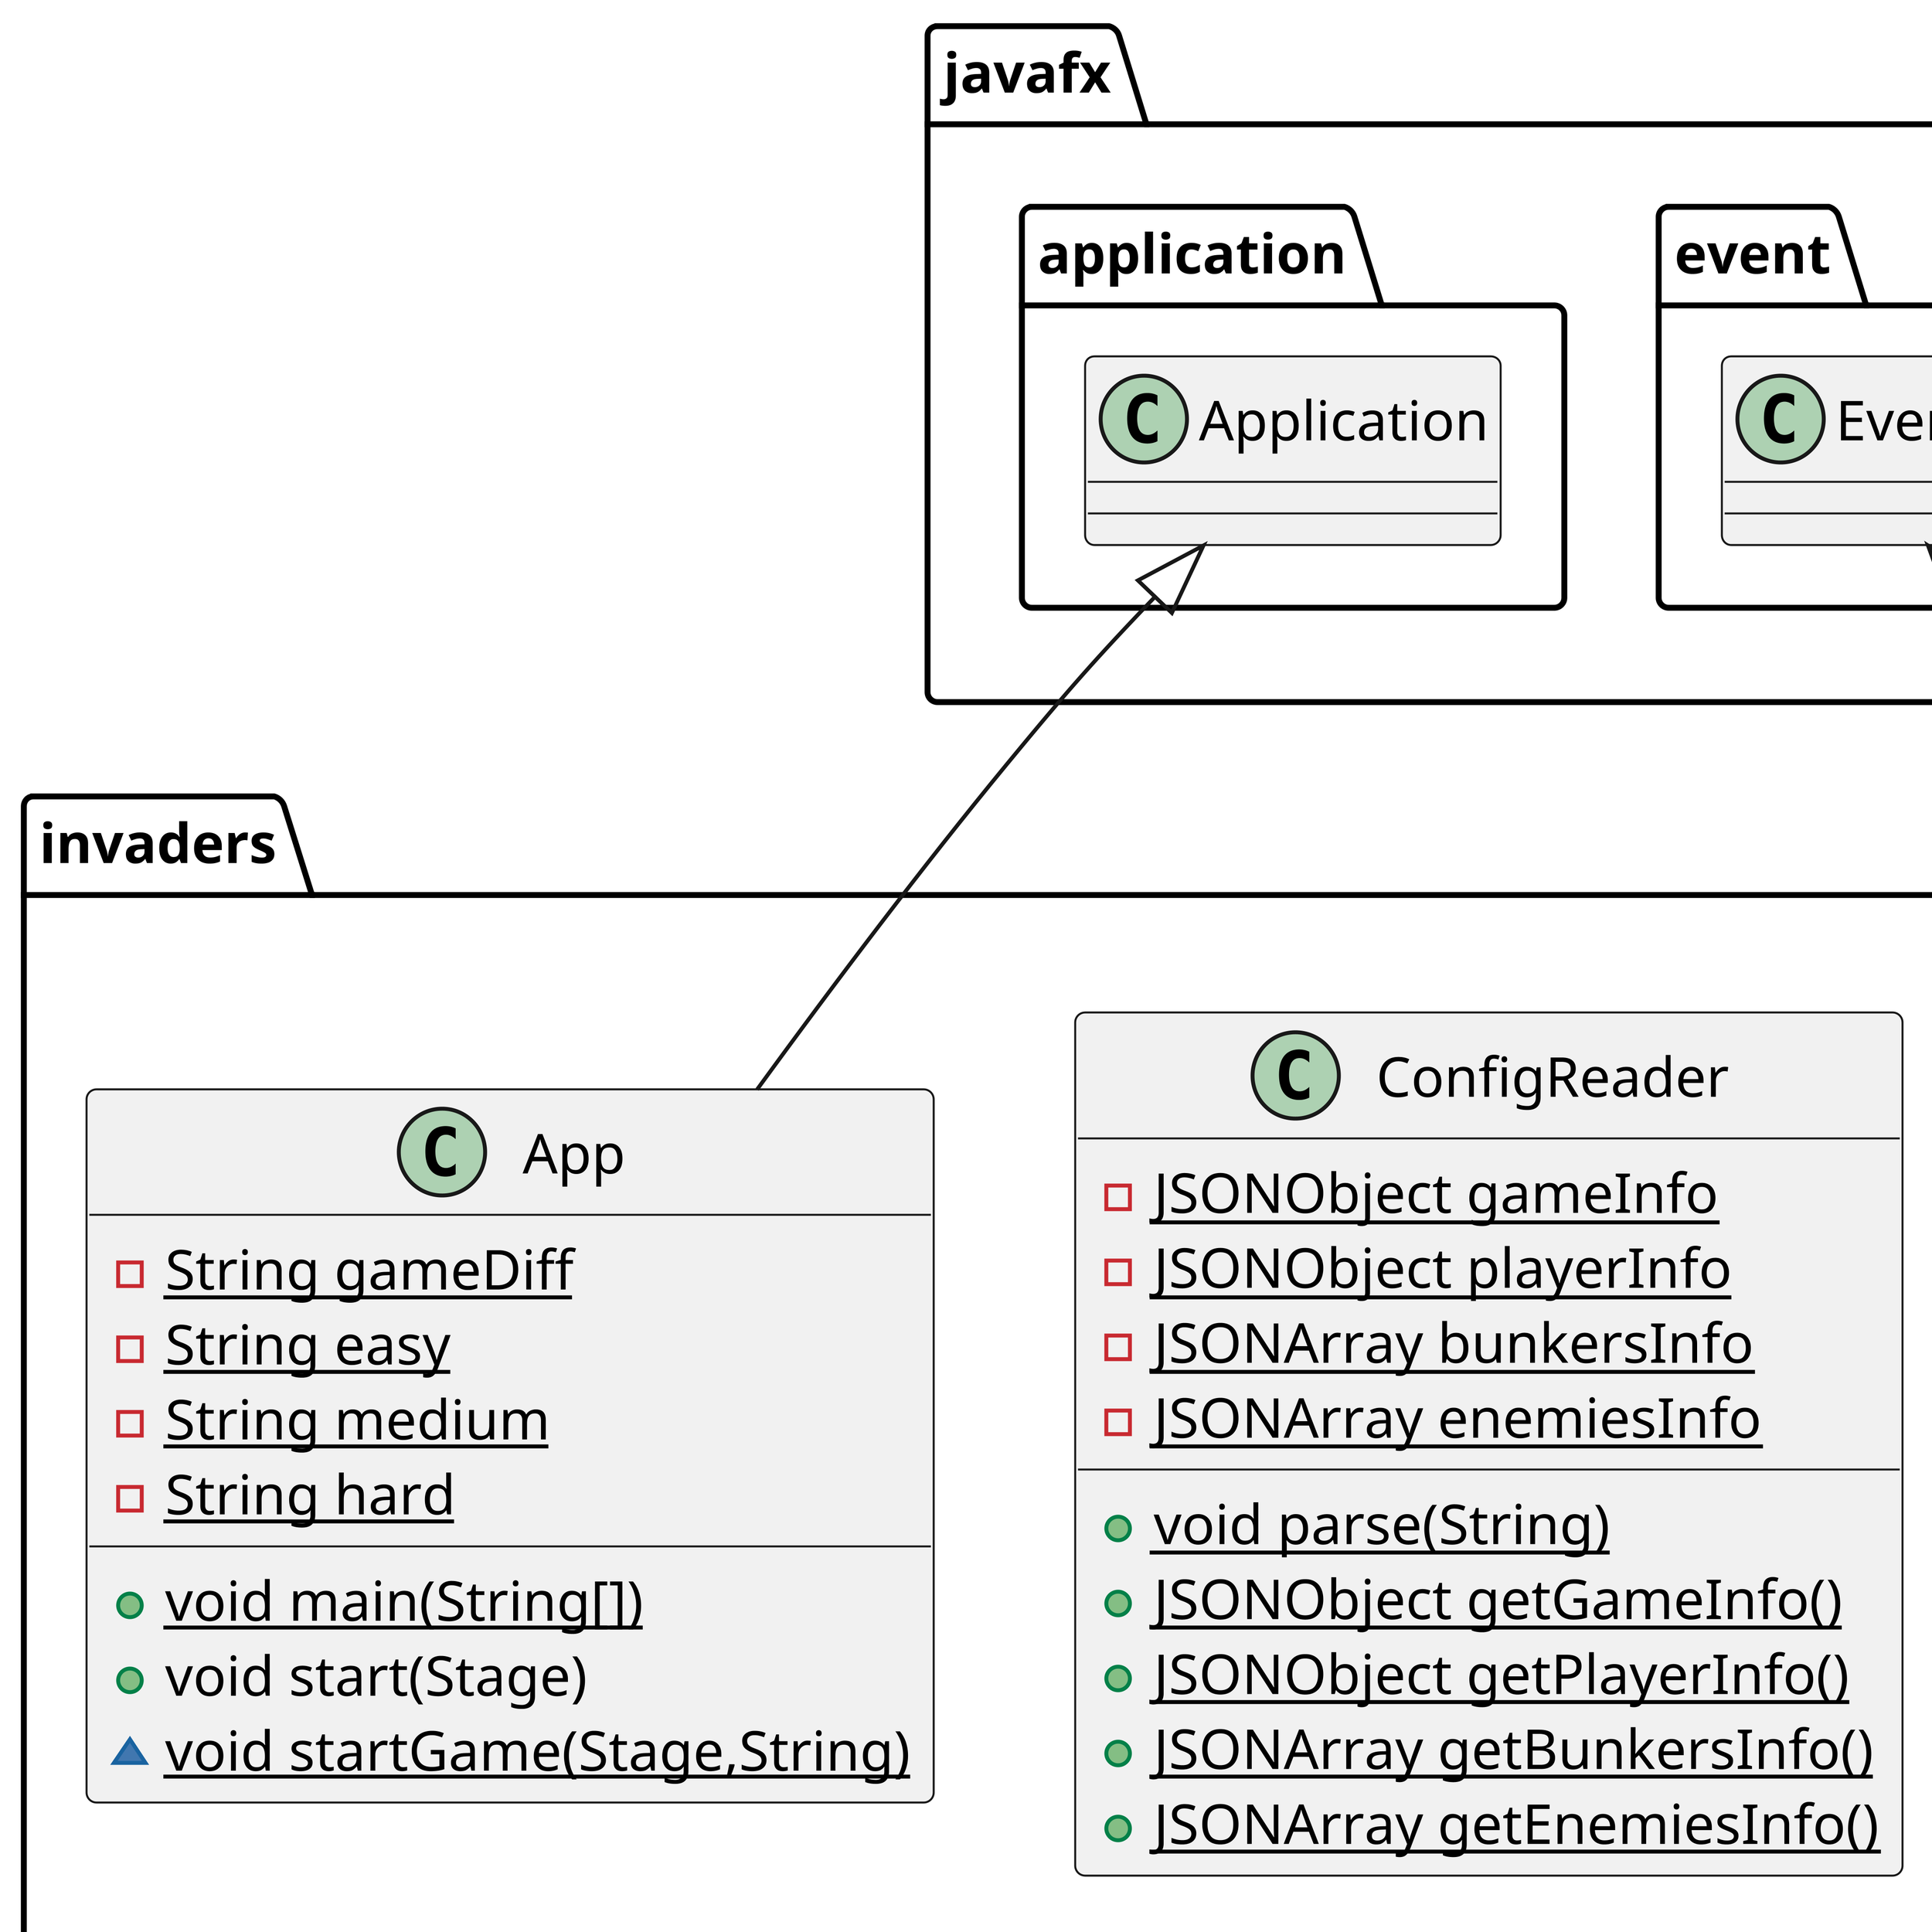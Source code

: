@startuml

skinparam dpi 200
scale 10000 width
scale 15000 height

class invaders.rendering.Animator {
- List<Animation> animations
- Animation state
+ void setState(String)
+ Animation getState()
}
class invaders.ConfigReader {
- {static} JSONObject gameInfo
- {static} JSONObject playerInfo
- {static} JSONArray bunkersInfo
- {static} JSONArray enemiesInfo
+ {static} void parse(String)
+ {static} JSONObject getGameInfo()
+ {static} JSONObject getPlayerInfo()
+ {static} JSONArray getBunkersInfo()
+ {static} JSONArray getEnemiesInfo()
}
class invaders.util.gameUndo {
- Stack<gameState> saves
+ gameState Undo()
+ void saveCurrentState(gameState)
+ Stack<gameState> getSaves()
+ void setSaves(Stack<gameState>)
+ {static} gameState saveGameState(GameEngine)
+ {static} void gameUndoSave(gameState,GameEngine)
}
class invaders.builder.BunkerBuilder {
- Bunker bunker
+ void buildPosition(Vector2D)
+ void buildLives(int)
+ GameObject createGameObject()
+ void reset()
+ void buildImage(Image)
}
interface invaders.entities.EntityView {
~ void update(double,double)
~ boolean matchesEntity(Renderable)
~ void markForDelete()
~ Node getNode()
~ boolean isMarkedForDelete()
}
class invaders.factory.EnemyProjectile {
- ProjectileStrategy strategy
+ void update(GameEngine)
+ String getRenderableObjectName()
+ String getStrategy()
+ String getEnemyLevel(Renderable)
+ int getLives()
+ GameObject clones()
}
class invaders.entities.EntityViewImpl {
- Renderable entity
- Vector2D position
- boolean delete
- ImageView node
- {static} double getViewOrder(Renderable.Layer)
+ void update(double,double)
+ boolean matchesEntity(Renderable)
+ void markForDelete()
+ Node getNode()
+ boolean isMarkedForDelete()
}
class invaders.strategy.SlowProjectileStrategy {
+ void update(Projectile)
}
interface invaders.gameobject.GameObject {
+ void start()
+ void update(GameEngine)
+ boolean isAlive()
+ Object clones()
}
interface invaders.physics.Collider {
+ double getWidth()
+ double getHeight()
+ Vector2D getPosition()
+ boolean isColliding(Collider)
}
class invaders.cheat.Cheat {
+ {static} ArrayList<List<Enemy>> removeSlowEnemy(GameEngine,List<EntityView>)
+ {static} ArrayList<List<Enemy>> removeFastEnemy(GameEngine,List<EntityView>)
+ {static} ArrayList<List<Projectile>> removeFastProjectile(GameEngine,List<EntityView>)
+ {static} ArrayList<List<Projectile>> removeSlowProjectile(GameEngine,List<EntityView>)
}
interface invaders.state.BunkerState {
+ void takeDamage()
+ BunkerState clone(Bunker)
}
class invaders.engine.KeyboardInputHandler {
- GameEngine model
- boolean left
- boolean right
- Set<KeyCode> pressedKeys
- Map<String,MediaPlayer> sounds
~ void handlePressed(KeyEvent)
~ void handleReleased(KeyEvent)
}
interface invaders.rendering.Animation {
+ String getName()
+ Image getCurrentFrame()
+ void next()
}
class invaders.gameobject.Bunker {
- Vector2D position
- double width
- double height
- int lives
- Image image
- BunkerState state
+ void start()
+ void update(GameEngine)
+ void setPosition(Vector2D)
+ Vector2D getPosition()
+ Layer getLayer()
+ Image getImage()
+ void takeDamage(double)
+ double getHealth()
+ String getRenderableObjectName()
+ boolean isAlive()
+ Renderable clones()
+ double getWidth()
+ void setWidth(double)
+ double getHeight()
+ void setHeight(double)
+ int getLives()
+ void setLives(int)
+ void setImage(Image)
+ BunkerState getState()
+ void setState(BunkerState)
+ String getStrategy()
+ String getEnemyLevel(Renderable)
}
class invaders.state.YellowState {
- Bunker bunker
+ void takeDamage()
+ BunkerState clone(Bunker)
}
interface invaders.rendering.Renderable {
+ Image getImage()
+ double getWidth()
+ double getHeight()
+ Vector2D getPosition()
+ Renderable.Layer getLayer()
+ boolean isAlive()
+ void takeDamage(double)
+ double getHealth()
+ Object clones()
+ boolean isColliding(Renderable)
+ String getRenderableObjectName()
+ String getStrategy()
+ String getEnemyLevel(Renderable)
+ int getLives()
}
enum invaders.rendering.Layer {
+  BACKGROUND
+  FOREGROUND
+  EFFECT
}
class invaders.builder.Director {
+ Bunker constructBunker(BunkerBuilder,JSONObject)
+ Enemy constructEnemy(GameEngine,EnemyBuilder,JSONObject)
}
class invaders.score.scoreBroad {
+ {static} void updateScoreCount(Renderable)
}
class invaders.strategy.FastProjectileStrategy {
+ void update(Projectile)
}
class invaders.event.ScoreEvent {
+ {static} EventType<ScoreEvent> SCORE_CHANGED
- int scoreChange
+ int getScoreChange()
}
class invaders.factory.PlayerProjectileFactory {
+ Projectile createProjectile(Vector2D,ProjectileStrategy,Image)
}
class invaders.physics.Vector2D {
- double x
- double y
+ double getX()
+ double getY()
+ void setX(double)
+ void setY(double)
}
class invaders.entities.Player {
- Vector2D position
- double health
- double velocity
- double width
- double height
- Image image
- ProjectileFactory playerProjectileFactory
+ void takeDamage(double)
+ double getHealth()
+ Renderable clones()
+ boolean isAlive()
+ int getLives()
+ void up()
+ void down()
+ void left()
+ void right()
+ Projectile shoot()
+ Image getImage()
+ double getWidth()
+ double getHeight()
+ Vector2D getPosition()
+ Layer getLayer()
+ String getRenderableObjectName()
+ String getStrategy()
+ String getEnemyLevel(Renderable)
}
class invaders.gameobject.Enemy {
- Vector2D position
- int lives
- Image image
- int xVel
- ArrayList<Projectile> enemyProjectile
- ArrayList<Projectile> pendingToDeleteEnemyProjectile
- ProjectileStrategy projectileStrategy
- ProjectileFactory projectileFactory
- Image projectileImage
- Random random
+ void start()
+ void update(GameEngine)
+ Image getImage()
+ double getWidth()
+ double getHeight()
+ Vector2D getPosition()
+ Layer getLayer()
+ void setPosition(Vector2D)
+ void setLives(int)
+ void setImage(Image)
+ void setProjectileImage(Image)
+ void takeDamage(double)
+ double getHealth()
+ String getRenderableObjectName()
+ boolean isAlive()
+ void setProjectileStrategy(ProjectileStrategy)
+ String getStrategy()
+ String getEnemyLevel(Renderable)
+ int getLives()
+ int getxVel()
+ GameObject clones()
}
class invaders.builder.EnemyBuilder {
- Enemy enemy
+ void buildPosition(Vector2D)
+ void buildLives(int)
+ GameObject createGameObject()
+ void reset()
+ void buildImageAndStrategy(String)
}
class invaders.physics.BoxCollider {
- double width
- double height
- Vector2D position
+ double getWidth()
+ double getHeight()
+ Vector2D getPosition()
}
class invaders.util.styleModify {
+ {static} Button buttonStyle(Button)
+ {static} Label setLabel(Label)
+ {static} List<FadeTransition> initAnimation(Label)
}
class invaders.strategy.NormalProjectileStrategy {
+ void update(Projectile)
}
class invaders.engine.GameWindow {
- int width
- int height
- Scene scene
- {static} Pane pane
- {static} GameEngine model
- {static} List<EntityView> entityViews
- Renderable background
- {static} double xViewportOffset
- {static} double yViewportOffset
- {static} int gameTime
+ {static} Label timerTime
+ Label timerTitle
- {static} int score
+ {static} Label scoreCount
+ {static} Label scoreTitle
- {static} gameUndo gameUndo
- {static} gameState gameState
- {static} Label cheatModeLabel
+ void run()
- void draw()
+ Scene getScene()
+ void updateTimer()
+ {static} void updateScore(int)
+ {static} void resetStatic(int)
+ {static} void updatePane(List<Renderable>,List<GameObject>)
+ {static} void showCheatLabel(boolean)
+ {static} void cheatModeSelection(String)
}
abstract class invaders.factory.Projectile {
# int lives
- Vector2D position
- Image image
+ Vector2D getPosition()
+ Image getImage()
+ Layer getLayer()
+ void start()
+ double getWidth()
+ double getHeight()
+ void takeDamage(double)
+ double getHealth()
+ boolean isAlive()
+ GameObject clone()
}
abstract class invaders.builder.Builder {
+ {abstract}void buildPosition(Vector2D)
+ {abstract}void buildLives(int)
+ {abstract}GameObject createGameObject()
+ {abstract}void reset()
}
class invaders.util.gameState {
- int score
- int time
- List<Enemy> enemyList
- List<Bunker> bunkersList
- List<Projectile> projectileList
- List<Player> playerList
- List<Renderable> renderables
- List<GameObject> gameObjects
+ int getScore()
+ void setScore(int)
+ int getTime()
+ void setTime(int)
+ List<Renderable> getRenderables()
+ void setRenderables(List<Renderable>)
+ List<GameObject> getGameObjects()
+ void setGameObjects(List<GameObject>)
}
interface invaders.factory.ProjectileFactory {
+ Projectile createProjectile(Vector2D,ProjectileStrategy,Image)
}
class invaders.factory.PlayerProjectile {
- ProjectileStrategy strategy
+ void update(GameEngine)
+ String getRenderableObjectName()
+ String getStrategy()
+ String getEnemyLevel(Renderable)
+ int getLives()
+ GameObject clones()
}
class invaders.entities.SpaceBackground {
- Rectangle space
- Pane pane
- GameEngine model
+ String getStrategy()
+ Image getImage()
+ double getWidth()
+ double getHeight()
+ Vector2D getPosition()
+ Layer getLayer()
+ boolean isAlive()
+ void takeDamage(double)
+ double getHealth()
+ String getRenderableObjectName()
+ String getEnemyLevel(Renderable)
+ int getLives()
+ Renderable clones()
}
class invaders.App {
- {static} String gameDiff
- {static} String easy
- {static} String medium
- {static} String hard
+ {static} void main(String[])
+ void start(Stage)
~ {static} void startGame(Stage,String)
}
class invaders.state.RedState {
- Bunker bunker
+ void takeDamage()
+ BunkerState clone(Bunker)
}
class invaders.engine.GameEngine {
- List<GameObject> gameObjects
- List<GameObject> pendingToAddGameObject
- List<GameObject> pendingToRemoveGameObject
- List<Renderable> pendingToAddRenderable
- List<Renderable> pendingToRemoveRenderable
- List<Renderable> renderables
+ Player player
- boolean left
- boolean right
- int gameWidth
- int gameHeight
- int timer
~ List<Player> playerList
- {static} gameState currentGameState
- {static} gameState previousGameState
- boolean cheatMode
+ void update()
+ List<Renderable> getRenderables()
+ List<GameObject> getGameObjects()
+ List<GameObject> getPendingToAddGameObject()
+ List<GameObject> getPendingToRemoveGameObject()
+ List<Renderable> getPendingToAddRenderable()
+ List<Renderable> getPendingToRemoveRenderable()
+ void leftReleased()
+ void rightReleased()
+ void leftPressed()
+ void rightPressed()
+ boolean shootPressed()
- void movePlayer()
+ int getGameWidth()
+ int getGameHeight()
+ Player getPlayer()
~ void saveCurrentGame()
+ void undoGame()
+ void setRenderables(List<Renderable>)
+ void setGameObjects(List<GameObject>)
+ void hackerOn()
+ void Hacker(String)
}
interface invaders.physics.Moveable {
+ void up()
+ void down()
+ void left()
+ void right()
}
class invaders.state.GreenState {
- Bunker bunker
+ void takeDamage()
+ BunkerState clone(Bunker)
}
class invaders.factory.EnemyProjectileFactory {
+ Projectile createProjectile(Vector2D,ProjectileStrategy,Image)
}
interface invaders.strategy.ProjectileStrategy {
+ void update(Projectile)
}


invaders.builder.Builder <|-- invaders.builder.BunkerBuilder
invaders.factory.Projectile <|-- invaders.factory.EnemyProjectile
invaders.entities.EntityView <|.. invaders.entities.EntityViewImpl
invaders.strategy.ProjectileStrategy <|.. invaders.strategy.SlowProjectileStrategy

invaders.gameobject.GameObject <|.. invaders.gameobject.Bunker
invaders.rendering.Renderable <|.up. invaders.gameobject.Bunker

invaders.state.BunkerState <|.. invaders.state.YellowState
invaders.strategy.ProjectileStrategy <|.. invaders.strategy.FastProjectileStrategy
javafx.event.Event <|-- invaders.event.ScoreEvent
invaders.factory.ProjectileFactory <|.. invaders.factory.PlayerProjectileFactory
invaders.physics.Moveable <|.. invaders.entities.Player
invaders.rendering.Renderable <|.up.  invaders.entities.Player

invaders.gameobject.GameObject <|.. invaders.gameobject.Enemy
invaders.rendering.Renderable <|.up.  invaders.gameobject.Enemy

invaders.builder.Builder <|-- invaders.builder.EnemyBuilder
invaders.physics.Collider <|.. invaders.physics.BoxCollider
invaders.strategy.ProjectileStrategy <|.. invaders.strategy.NormalProjectileStrategy
invaders.rendering.Renderable <|.up.  invaders.factory.Projectile
invaders.gameobject.GameObject <|.. invaders.factory.Projectile

invaders.factory.Projectile <|-- invaders.factory.PlayerProjectile
invaders.rendering.Renderable <|.up.  invaders.entities.SpaceBackground

javafx.application.Application <|-- invaders.App
invaders.state.BunkerState <|.. invaders.state.RedState
invaders.state.BunkerState <|.. invaders.state.GreenState
invaders.factory.ProjectileFactory <|.. invaders.factory.EnemyProjectileFactory
@enduml